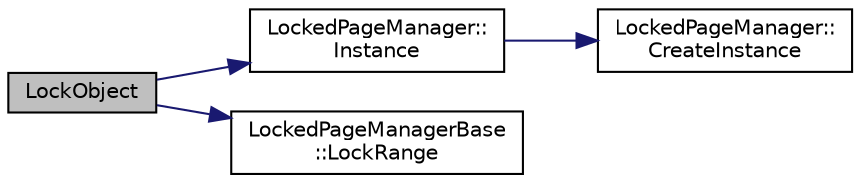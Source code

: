 digraph "LockObject"
{
  edge [fontname="Helvetica",fontsize="10",labelfontname="Helvetica",labelfontsize="10"];
  node [fontname="Helvetica",fontsize="10",shape=record];
  rankdir="LR";
  Node0 [label="LockObject",height=0.2,width=0.4,color="black", fillcolor="grey75", style="filled", fontcolor="black"];
  Node0 -> Node1 [color="midnightblue",fontsize="10",style="solid",fontname="Helvetica"];
  Node1 [label="LockedPageManager::\lInstance",height=0.2,width=0.4,color="black", fillcolor="white", style="filled",URL="$class_locked_page_manager.html#ac9b1d42d240dba4714a35fff970b6dde"];
  Node1 -> Node2 [color="midnightblue",fontsize="10",style="solid",fontname="Helvetica"];
  Node2 [label="LockedPageManager::\lCreateInstance",height=0.2,width=0.4,color="black", fillcolor="white", style="filled",URL="$class_locked_page_manager.html#a3933ba60669b1c1b0ef03222637257e7"];
  Node0 -> Node3 [color="midnightblue",fontsize="10",style="solid",fontname="Helvetica"];
  Node3 [label="LockedPageManagerBase\l::LockRange",height=0.2,width=0.4,color="black", fillcolor="white", style="filled",URL="$class_locked_page_manager_base.html#ae24ac08899505b892d451404133fa494"];
}
